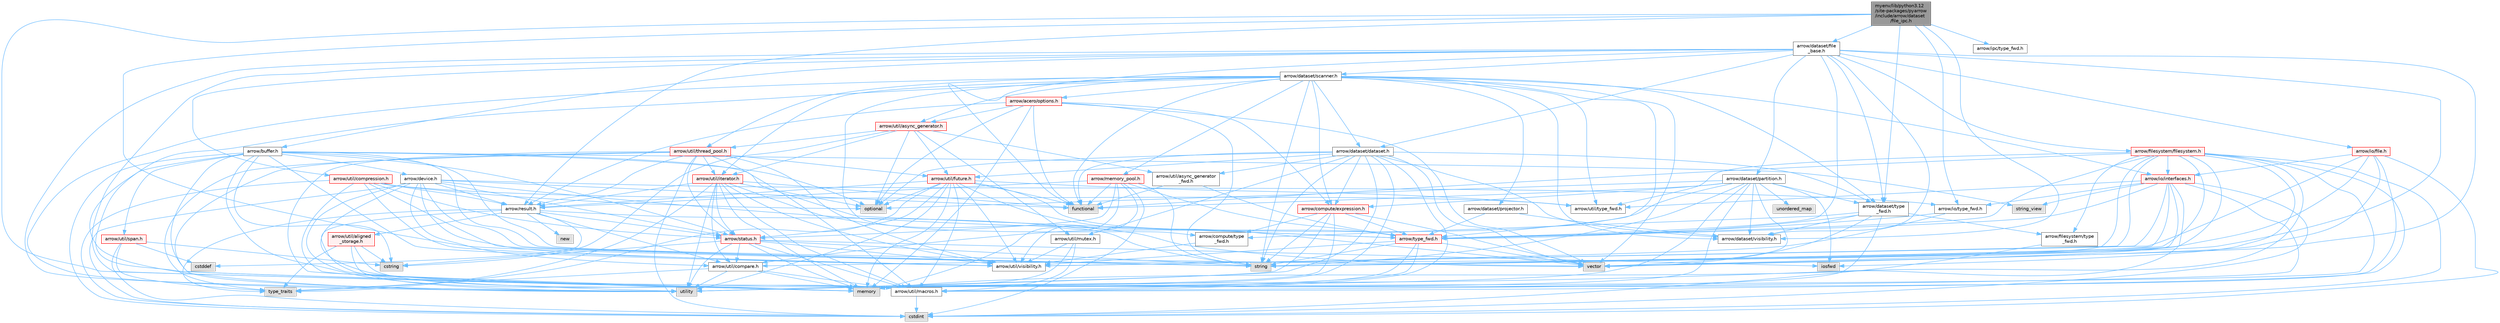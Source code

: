 digraph "myenv/lib/python3.12/site-packages/pyarrow/include/arrow/dataset/file_ipc.h"
{
 // LATEX_PDF_SIZE
  bgcolor="transparent";
  edge [fontname=Helvetica,fontsize=10,labelfontname=Helvetica,labelfontsize=10];
  node [fontname=Helvetica,fontsize=10,shape=box,height=0.2,width=0.4];
  Node1 [id="Node000001",label="myenv/lib/python3.12\l/site-packages/pyarrow\l/include/arrow/dataset\l/file_ipc.h",height=0.2,width=0.4,color="gray40", fillcolor="grey60", style="filled", fontcolor="black",tooltip=" "];
  Node1 -> Node2 [id="edge1_Node000001_Node000002",color="steelblue1",style="solid",tooltip=" "];
  Node2 [id="Node000002",label="memory",height=0.2,width=0.4,color="grey60", fillcolor="#E0E0E0", style="filled",tooltip=" "];
  Node1 -> Node3 [id="edge2_Node000001_Node000003",color="steelblue1",style="solid",tooltip=" "];
  Node3 [id="Node000003",label="string",height=0.2,width=0.4,color="grey60", fillcolor="#E0E0E0", style="filled",tooltip=" "];
  Node1 -> Node4 [id="edge3_Node000001_Node000004",color="steelblue1",style="solid",tooltip=" "];
  Node4 [id="Node000004",label="arrow/dataset/file\l_base.h",height=0.2,width=0.4,color="grey40", fillcolor="white", style="filled",URL="$file__base_8h.html",tooltip=" "];
  Node4 -> Node5 [id="edge4_Node000004_Node000005",color="steelblue1",style="solid",tooltip=" "];
  Node5 [id="Node000005",label="functional",height=0.2,width=0.4,color="grey60", fillcolor="#E0E0E0", style="filled",tooltip=" "];
  Node4 -> Node2 [id="edge5_Node000004_Node000002",color="steelblue1",style="solid",tooltip=" "];
  Node4 -> Node3 [id="edge6_Node000004_Node000003",color="steelblue1",style="solid",tooltip=" "];
  Node4 -> Node6 [id="edge7_Node000004_Node000006",color="steelblue1",style="solid",tooltip=" "];
  Node6 [id="Node000006",label="utility",height=0.2,width=0.4,color="grey60", fillcolor="#E0E0E0", style="filled",tooltip=" "];
  Node4 -> Node7 [id="edge8_Node000004_Node000007",color="steelblue1",style="solid",tooltip=" "];
  Node7 [id="Node000007",label="vector",height=0.2,width=0.4,color="grey60", fillcolor="#E0E0E0", style="filled",tooltip=" "];
  Node4 -> Node8 [id="edge9_Node000004_Node000008",color="steelblue1",style="solid",tooltip=" "];
  Node8 [id="Node000008",label="arrow/buffer.h",height=0.2,width=0.4,color="grey40", fillcolor="white", style="filled",URL="$buffer_8h.html",tooltip=" "];
  Node8 -> Node9 [id="edge10_Node000008_Node000009",color="steelblue1",style="solid",tooltip=" "];
  Node9 [id="Node000009",label="cstdint",height=0.2,width=0.4,color="grey60", fillcolor="#E0E0E0", style="filled",tooltip=" "];
  Node8 -> Node10 [id="edge11_Node000008_Node000010",color="steelblue1",style="solid",tooltip=" "];
  Node10 [id="Node000010",label="cstring",height=0.2,width=0.4,color="grey60", fillcolor="#E0E0E0", style="filled",tooltip=" "];
  Node8 -> Node2 [id="edge12_Node000008_Node000002",color="steelblue1",style="solid",tooltip=" "];
  Node8 -> Node11 [id="edge13_Node000008_Node000011",color="steelblue1",style="solid",tooltip=" "];
  Node11 [id="Node000011",label="optional",height=0.2,width=0.4,color="grey60", fillcolor="#E0E0E0", style="filled",tooltip=" "];
  Node8 -> Node3 [id="edge14_Node000008_Node000003",color="steelblue1",style="solid",tooltip=" "];
  Node8 -> Node12 [id="edge15_Node000008_Node000012",color="steelblue1",style="solid",tooltip=" "];
  Node12 [id="Node000012",label="string_view",height=0.2,width=0.4,color="grey60", fillcolor="#E0E0E0", style="filled",tooltip=" "];
  Node8 -> Node6 [id="edge16_Node000008_Node000006",color="steelblue1",style="solid",tooltip=" "];
  Node8 -> Node7 [id="edge17_Node000008_Node000007",color="steelblue1",style="solid",tooltip=" "];
  Node8 -> Node13 [id="edge18_Node000008_Node000013",color="steelblue1",style="solid",tooltip=" "];
  Node13 [id="Node000013",label="arrow/device.h",height=0.2,width=0.4,color="grey40", fillcolor="white", style="filled",URL="$device_8h.html",tooltip=" "];
  Node13 -> Node9 [id="edge19_Node000013_Node000009",color="steelblue1",style="solid",tooltip=" "];
  Node13 -> Node5 [id="edge20_Node000013_Node000005",color="steelblue1",style="solid",tooltip=" "];
  Node13 -> Node2 [id="edge21_Node000013_Node000002",color="steelblue1",style="solid",tooltip=" "];
  Node13 -> Node3 [id="edge22_Node000013_Node000003",color="steelblue1",style="solid",tooltip=" "];
  Node13 -> Node14 [id="edge23_Node000013_Node000014",color="steelblue1",style="solid",tooltip=" "];
  Node14 [id="Node000014",label="arrow/io/type_fwd.h",height=0.2,width=0.4,color="grey40", fillcolor="white", style="filled",URL="$arrow_2io_2type__fwd_8h.html",tooltip=" "];
  Node14 -> Node15 [id="edge24_Node000014_Node000015",color="steelblue1",style="solid",tooltip=" "];
  Node15 [id="Node000015",label="arrow/type_fwd.h",height=0.2,width=0.4,color="red", fillcolor="#FFF0F0", style="filled",URL="$arrow_2type__fwd_8h.html",tooltip=" "];
  Node15 -> Node2 [id="edge25_Node000015_Node000002",color="steelblue1",style="solid",tooltip=" "];
  Node15 -> Node3 [id="edge26_Node000015_Node000003",color="steelblue1",style="solid",tooltip=" "];
  Node15 -> Node7 [id="edge27_Node000015_Node000007",color="steelblue1",style="solid",tooltip=" "];
  Node15 -> Node17 [id="edge28_Node000015_Node000017",color="steelblue1",style="solid",tooltip=" "];
  Node17 [id="Node000017",label="arrow/util/macros.h",height=0.2,width=0.4,color="grey40", fillcolor="white", style="filled",URL="$macros_8h.html",tooltip=" "];
  Node17 -> Node9 [id="edge29_Node000017_Node000009",color="steelblue1",style="solid",tooltip=" "];
  Node15 -> Node18 [id="edge30_Node000015_Node000018",color="steelblue1",style="solid",tooltip=" "];
  Node18 [id="Node000018",label="arrow/util/visibility.h",height=0.2,width=0.4,color="grey40", fillcolor="white", style="filled",URL="$include_2arrow_2util_2visibility_8h.html",tooltip=" "];
  Node14 -> Node18 [id="edge31_Node000014_Node000018",color="steelblue1",style="solid",tooltip=" "];
  Node13 -> Node19 [id="edge32_Node000013_Node000019",color="steelblue1",style="solid",tooltip=" "];
  Node19 [id="Node000019",label="arrow/result.h",height=0.2,width=0.4,color="grey40", fillcolor="white", style="filled",URL="$result_8h.html",tooltip=" "];
  Node19 -> Node20 [id="edge33_Node000019_Node000020",color="steelblue1",style="solid",tooltip=" "];
  Node20 [id="Node000020",label="cstddef",height=0.2,width=0.4,color="grey60", fillcolor="#E0E0E0", style="filled",tooltip=" "];
  Node19 -> Node21 [id="edge34_Node000019_Node000021",color="steelblue1",style="solid",tooltip=" "];
  Node21 [id="Node000021",label="new",height=0.2,width=0.4,color="grey60", fillcolor="#E0E0E0", style="filled",tooltip=" "];
  Node19 -> Node3 [id="edge35_Node000019_Node000003",color="steelblue1",style="solid",tooltip=" "];
  Node19 -> Node22 [id="edge36_Node000019_Node000022",color="steelblue1",style="solid",tooltip=" "];
  Node22 [id="Node000022",label="type_traits",height=0.2,width=0.4,color="grey60", fillcolor="#E0E0E0", style="filled",tooltip=" "];
  Node19 -> Node6 [id="edge37_Node000019_Node000006",color="steelblue1",style="solid",tooltip=" "];
  Node19 -> Node23 [id="edge38_Node000019_Node000023",color="steelblue1",style="solid",tooltip=" "];
  Node23 [id="Node000023",label="arrow/status.h",height=0.2,width=0.4,color="red", fillcolor="#FFF0F0", style="filled",URL="$status_8h.html",tooltip=" "];
  Node23 -> Node10 [id="edge39_Node000023_Node000010",color="steelblue1",style="solid",tooltip=" "];
  Node23 -> Node24 [id="edge40_Node000023_Node000024",color="steelblue1",style="solid",tooltip=" "];
  Node24 [id="Node000024",label="iosfwd",height=0.2,width=0.4,color="grey60", fillcolor="#E0E0E0", style="filled",tooltip=" "];
  Node23 -> Node2 [id="edge41_Node000023_Node000002",color="steelblue1",style="solid",tooltip=" "];
  Node23 -> Node3 [id="edge42_Node000023_Node000003",color="steelblue1",style="solid",tooltip=" "];
  Node23 -> Node6 [id="edge43_Node000023_Node000006",color="steelblue1",style="solid",tooltip=" "];
  Node23 -> Node25 [id="edge44_Node000023_Node000025",color="steelblue1",style="solid",tooltip=" "];
  Node25 [id="Node000025",label="arrow/util/compare.h",height=0.2,width=0.4,color="grey40", fillcolor="white", style="filled",URL="$util_2compare_8h.html",tooltip=" "];
  Node25 -> Node2 [id="edge45_Node000025_Node000002",color="steelblue1",style="solid",tooltip=" "];
  Node25 -> Node22 [id="edge46_Node000025_Node000022",color="steelblue1",style="solid",tooltip=" "];
  Node25 -> Node6 [id="edge47_Node000025_Node000006",color="steelblue1",style="solid",tooltip=" "];
  Node25 -> Node17 [id="edge48_Node000025_Node000017",color="steelblue1",style="solid",tooltip=" "];
  Node23 -> Node17 [id="edge49_Node000023_Node000017",color="steelblue1",style="solid",tooltip=" "];
  Node23 -> Node18 [id="edge50_Node000023_Node000018",color="steelblue1",style="solid",tooltip=" "];
  Node19 -> Node28 [id="edge51_Node000019_Node000028",color="steelblue1",style="solid",tooltip=" "];
  Node28 [id="Node000028",label="arrow/util/aligned\l_storage.h",height=0.2,width=0.4,color="red", fillcolor="#FFF0F0", style="filled",URL="$aligned__storage_8h.html",tooltip=" "];
  Node28 -> Node10 [id="edge52_Node000028_Node000010",color="steelblue1",style="solid",tooltip=" "];
  Node28 -> Node22 [id="edge53_Node000028_Node000022",color="steelblue1",style="solid",tooltip=" "];
  Node28 -> Node6 [id="edge54_Node000028_Node000006",color="steelblue1",style="solid",tooltip=" "];
  Node28 -> Node17 [id="edge55_Node000028_Node000017",color="steelblue1",style="solid",tooltip=" "];
  Node19 -> Node25 [id="edge56_Node000019_Node000025",color="steelblue1",style="solid",tooltip=" "];
  Node13 -> Node23 [id="edge57_Node000013_Node000023",color="steelblue1",style="solid",tooltip=" "];
  Node13 -> Node15 [id="edge58_Node000013_Node000015",color="steelblue1",style="solid",tooltip=" "];
  Node13 -> Node25 [id="edge59_Node000013_Node000025",color="steelblue1",style="solid",tooltip=" "];
  Node13 -> Node17 [id="edge60_Node000013_Node000017",color="steelblue1",style="solid",tooltip=" "];
  Node13 -> Node18 [id="edge61_Node000013_Node000018",color="steelblue1",style="solid",tooltip=" "];
  Node8 -> Node23 [id="edge62_Node000008_Node000023",color="steelblue1",style="solid",tooltip=" "];
  Node8 -> Node15 [id="edge63_Node000008_Node000015",color="steelblue1",style="solid",tooltip=" "];
  Node8 -> Node17 [id="edge64_Node000008_Node000017",color="steelblue1",style="solid",tooltip=" "];
  Node8 -> Node30 [id="edge65_Node000008_Node000030",color="steelblue1",style="solid",tooltip=" "];
  Node30 [id="Node000030",label="arrow/util/span.h",height=0.2,width=0.4,color="red", fillcolor="#FFF0F0", style="filled",URL="$span_8h.html",tooltip=" "];
  Node30 -> Node20 [id="edge66_Node000030_Node000020",color="steelblue1",style="solid",tooltip=" "];
  Node30 -> Node9 [id="edge67_Node000030_Node000009",color="steelblue1",style="solid",tooltip=" "];
  Node30 -> Node10 [id="edge68_Node000030_Node000010",color="steelblue1",style="solid",tooltip=" "];
  Node30 -> Node22 [id="edge69_Node000030_Node000022",color="steelblue1",style="solid",tooltip=" "];
  Node8 -> Node18 [id="edge70_Node000008_Node000018",color="steelblue1",style="solid",tooltip=" "];
  Node4 -> Node32 [id="edge71_Node000004_Node000032",color="steelblue1",style="solid",tooltip=" "];
  Node32 [id="Node000032",label="arrow/dataset/dataset.h",height=0.2,width=0.4,color="grey40", fillcolor="white", style="filled",URL="$dataset_8h.html",tooltip=" "];
  Node32 -> Node5 [id="edge72_Node000032_Node000005",color="steelblue1",style="solid",tooltip=" "];
  Node32 -> Node2 [id="edge73_Node000032_Node000002",color="steelblue1",style="solid",tooltip=" "];
  Node32 -> Node11 [id="edge74_Node000032_Node000011",color="steelblue1",style="solid",tooltip=" "];
  Node32 -> Node3 [id="edge75_Node000032_Node000003",color="steelblue1",style="solid",tooltip=" "];
  Node32 -> Node6 [id="edge76_Node000032_Node000006",color="steelblue1",style="solid",tooltip=" "];
  Node32 -> Node7 [id="edge77_Node000032_Node000007",color="steelblue1",style="solid",tooltip=" "];
  Node32 -> Node33 [id="edge78_Node000032_Node000033",color="steelblue1",style="solid",tooltip=" "];
  Node33 [id="Node000033",label="arrow/compute/expression.h",height=0.2,width=0.4,color="red", fillcolor="#FFF0F0", style="filled",URL="$expression_8h.html",tooltip=" "];
  Node33 -> Node2 [id="edge79_Node000033_Node000002",color="steelblue1",style="solid",tooltip=" "];
  Node33 -> Node3 [id="edge80_Node000033_Node000003",color="steelblue1",style="solid",tooltip=" "];
  Node33 -> Node6 [id="edge81_Node000033_Node000006",color="steelblue1",style="solid",tooltip=" "];
  Node33 -> Node7 [id="edge82_Node000033_Node000007",color="steelblue1",style="solid",tooltip=" "];
  Node33 -> Node35 [id="edge83_Node000033_Node000035",color="steelblue1",style="solid",tooltip=" "];
  Node35 [id="Node000035",label="arrow/compute/type\l_fwd.h",height=0.2,width=0.4,color="grey40", fillcolor="white", style="filled",URL="$arrow_2compute_2type__fwd_8h.html",tooltip=" "];
  Node35 -> Node18 [id="edge84_Node000035_Node000018",color="steelblue1",style="solid",tooltip=" "];
  Node33 -> Node15 [id="edge85_Node000033_Node000015",color="steelblue1",style="solid",tooltip=" "];
  Node32 -> Node65 [id="edge86_Node000032_Node000065",color="steelblue1",style="solid",tooltip=" "];
  Node65 [id="Node000065",label="arrow/dataset/type\l_fwd.h",height=0.2,width=0.4,color="grey40", fillcolor="white", style="filled",URL="$arrow_2dataset_2type__fwd_8h.html",tooltip=" "];
  Node65 -> Node2 [id="edge87_Node000065_Node000002",color="steelblue1",style="solid",tooltip=" "];
  Node65 -> Node7 [id="edge88_Node000065_Node000007",color="steelblue1",style="solid",tooltip=" "];
  Node65 -> Node35 [id="edge89_Node000065_Node000035",color="steelblue1",style="solid",tooltip=" "];
  Node65 -> Node66 [id="edge90_Node000065_Node000066",color="steelblue1",style="solid",tooltip=" "];
  Node66 [id="Node000066",label="arrow/dataset/visibility.h",height=0.2,width=0.4,color="grey40", fillcolor="white", style="filled",URL="$include_2arrow_2dataset_2visibility_8h.html",tooltip=" "];
  Node65 -> Node67 [id="edge91_Node000065_Node000067",color="steelblue1",style="solid",tooltip=" "];
  Node67 [id="Node000067",label="arrow/filesystem/type\l_fwd.h",height=0.2,width=0.4,color="grey40", fillcolor="white", style="filled",URL="$arrow_2filesystem_2type__fwd_8h.html",tooltip=" "];
  Node67 -> Node9 [id="edge92_Node000067_Node000009",color="steelblue1",style="solid",tooltip=" "];
  Node65 -> Node15 [id="edge93_Node000065_Node000015",color="steelblue1",style="solid",tooltip=" "];
  Node32 -> Node66 [id="edge94_Node000032_Node000066",color="steelblue1",style="solid",tooltip=" "];
  Node32 -> Node68 [id="edge95_Node000032_Node000068",color="steelblue1",style="solid",tooltip=" "];
  Node68 [id="Node000068",label="arrow/util/async_generator\l_fwd.h",height=0.2,width=0.4,color="grey40", fillcolor="white", style="filled",URL="$async__generator__fwd_8h.html",tooltip=" "];
  Node68 -> Node5 [id="edge96_Node000068_Node000005",color="steelblue1",style="solid",tooltip=" "];
  Node68 -> Node15 [id="edge97_Node000068_Node000015",color="steelblue1",style="solid",tooltip=" "];
  Node32 -> Node69 [id="edge98_Node000032_Node000069",color="steelblue1",style="solid",tooltip=" "];
  Node69 [id="Node000069",label="arrow/util/future.h",height=0.2,width=0.4,color="red", fillcolor="#FFF0F0", style="filled",URL="$future_8h.html",tooltip=" "];
  Node69 -> Node5 [id="edge99_Node000069_Node000005",color="steelblue1",style="solid",tooltip=" "];
  Node69 -> Node2 [id="edge100_Node000069_Node000002",color="steelblue1",style="solid",tooltip=" "];
  Node69 -> Node11 [id="edge101_Node000069_Node000011",color="steelblue1",style="solid",tooltip=" "];
  Node69 -> Node22 [id="edge102_Node000069_Node000022",color="steelblue1",style="solid",tooltip=" "];
  Node69 -> Node6 [id="edge103_Node000069_Node000006",color="steelblue1",style="solid",tooltip=" "];
  Node69 -> Node7 [id="edge104_Node000069_Node000007",color="steelblue1",style="solid",tooltip=" "];
  Node69 -> Node19 [id="edge105_Node000069_Node000019",color="steelblue1",style="solid",tooltip=" "];
  Node69 -> Node23 [id="edge106_Node000069_Node000023",color="steelblue1",style="solid",tooltip=" "];
  Node69 -> Node15 [id="edge107_Node000069_Node000015",color="steelblue1",style="solid",tooltip=" "];
  Node69 -> Node17 [id="edge108_Node000069_Node000017",color="steelblue1",style="solid",tooltip=" "];
  Node69 -> Node75 [id="edge109_Node000069_Node000075",color="steelblue1",style="solid",tooltip=" "];
  Node75 [id="Node000075",label="arrow/util/type_fwd.h",height=0.2,width=0.4,color="grey40", fillcolor="white", style="filled",URL="$arrow_2util_2type__fwd_8h.html",tooltip=" "];
  Node69 -> Node18 [id="edge110_Node000069_Node000018",color="steelblue1",style="solid",tooltip=" "];
  Node32 -> Node17 [id="edge111_Node000032_Node000017",color="steelblue1",style="solid",tooltip=" "];
  Node32 -> Node76 [id="edge112_Node000032_Node000076",color="steelblue1",style="solid",tooltip=" "];
  Node76 [id="Node000076",label="arrow/util/mutex.h",height=0.2,width=0.4,color="grey40", fillcolor="white", style="filled",URL="$mutex_8h.html",tooltip=" "];
  Node76 -> Node2 [id="edge113_Node000076_Node000002",color="steelblue1",style="solid",tooltip=" "];
  Node76 -> Node17 [id="edge114_Node000076_Node000017",color="steelblue1",style="solid",tooltip=" "];
  Node76 -> Node18 [id="edge115_Node000076_Node000018",color="steelblue1",style="solid",tooltip=" "];
  Node4 -> Node77 [id="edge116_Node000004_Node000077",color="steelblue1",style="solid",tooltip=" "];
  Node77 [id="Node000077",label="arrow/dataset/partition.h",height=0.2,width=0.4,color="grey40", fillcolor="white", style="filled",URL="$partition_8h.html",tooltip=" "];
  Node77 -> Node5 [id="edge117_Node000077_Node000005",color="steelblue1",style="solid",tooltip=" "];
  Node77 -> Node24 [id="edge118_Node000077_Node000024",color="steelblue1",style="solid",tooltip=" "];
  Node77 -> Node2 [id="edge119_Node000077_Node000002",color="steelblue1",style="solid",tooltip=" "];
  Node77 -> Node11 [id="edge120_Node000077_Node000011",color="steelblue1",style="solid",tooltip=" "];
  Node77 -> Node3 [id="edge121_Node000077_Node000003",color="steelblue1",style="solid",tooltip=" "];
  Node77 -> Node78 [id="edge122_Node000077_Node000078",color="steelblue1",style="solid",tooltip=" "];
  Node78 [id="Node000078",label="unordered_map",height=0.2,width=0.4,color="grey60", fillcolor="#E0E0E0", style="filled",tooltip=" "];
  Node77 -> Node6 [id="edge123_Node000077_Node000006",color="steelblue1",style="solid",tooltip=" "];
  Node77 -> Node7 [id="edge124_Node000077_Node000007",color="steelblue1",style="solid",tooltip=" "];
  Node77 -> Node33 [id="edge125_Node000077_Node000033",color="steelblue1",style="solid",tooltip=" "];
  Node77 -> Node65 [id="edge126_Node000077_Node000065",color="steelblue1",style="solid",tooltip=" "];
  Node77 -> Node66 [id="edge127_Node000077_Node000066",color="steelblue1",style="solid",tooltip=" "];
  Node77 -> Node25 [id="edge128_Node000077_Node000025",color="steelblue1",style="solid",tooltip=" "];
  Node4 -> Node79 [id="edge129_Node000004_Node000079",color="steelblue1",style="solid",tooltip=" "];
  Node79 [id="Node000079",label="arrow/dataset/scanner.h",height=0.2,width=0.4,color="grey40", fillcolor="white", style="filled",URL="$scanner_8h.html",tooltip=" "];
  Node79 -> Node5 [id="edge130_Node000079_Node000005",color="steelblue1",style="solid",tooltip=" "];
  Node79 -> Node2 [id="edge131_Node000079_Node000002",color="steelblue1",style="solid",tooltip=" "];
  Node79 -> Node3 [id="edge132_Node000079_Node000003",color="steelblue1",style="solid",tooltip=" "];
  Node79 -> Node6 [id="edge133_Node000079_Node000006",color="steelblue1",style="solid",tooltip=" "];
  Node79 -> Node7 [id="edge134_Node000079_Node000007",color="steelblue1",style="solid",tooltip=" "];
  Node79 -> Node80 [id="edge135_Node000079_Node000080",color="steelblue1",style="solid",tooltip=" "];
  Node80 [id="Node000080",label="arrow/acero/options.h",height=0.2,width=0.4,color="red", fillcolor="#FFF0F0", style="filled",URL="$acero_2options_8h.html",tooltip=" "];
  Node80 -> Node5 [id="edge136_Node000080_Node000005",color="steelblue1",style="solid",tooltip=" "];
  Node80 -> Node2 [id="edge137_Node000080_Node000002",color="steelblue1",style="solid",tooltip=" "];
  Node80 -> Node11 [id="edge138_Node000080_Node000011",color="steelblue1",style="solid",tooltip=" "];
  Node80 -> Node3 [id="edge139_Node000080_Node000003",color="steelblue1",style="solid",tooltip=" "];
  Node80 -> Node7 [id="edge140_Node000080_Node000007",color="steelblue1",style="solid",tooltip=" "];
  Node80 -> Node33 [id="edge141_Node000080_Node000033",color="steelblue1",style="solid",tooltip=" "];
  Node80 -> Node19 [id="edge142_Node000080_Node000019",color="steelblue1",style="solid",tooltip=" "];
  Node80 -> Node90 [id="edge143_Node000080_Node000090",color="steelblue1",style="solid",tooltip=" "];
  Node90 [id="Node000090",label="arrow/util/async_generator.h",height=0.2,width=0.4,color="red", fillcolor="#FFF0F0", style="filled",URL="$async__generator_8h.html",tooltip=" "];
  Node90 -> Node10 [id="edge144_Node000090_Node000010",color="steelblue1",style="solid",tooltip=" "];
  Node90 -> Node11 [id="edge145_Node000090_Node000011",color="steelblue1",style="solid",tooltip=" "];
  Node90 -> Node68 [id="edge146_Node000090_Node000068",color="steelblue1",style="solid",tooltip=" "];
  Node90 -> Node69 [id="edge147_Node000090_Node000069",color="steelblue1",style="solid",tooltip=" "];
  Node90 -> Node89 [id="edge148_Node000090_Node000089",color="steelblue1",style="solid",tooltip=" "];
  Node89 [id="Node000089",label="arrow/util/iterator.h",height=0.2,width=0.4,color="red", fillcolor="#FFF0F0", style="filled",URL="$iterator_8h.html",tooltip=" "];
  Node89 -> Node5 [id="edge149_Node000089_Node000005",color="steelblue1",style="solid",tooltip=" "];
  Node89 -> Node2 [id="edge150_Node000089_Node000002",color="steelblue1",style="solid",tooltip=" "];
  Node89 -> Node11 [id="edge151_Node000089_Node000011",color="steelblue1",style="solid",tooltip=" "];
  Node89 -> Node22 [id="edge152_Node000089_Node000022",color="steelblue1",style="solid",tooltip=" "];
  Node89 -> Node6 [id="edge153_Node000089_Node000006",color="steelblue1",style="solid",tooltip=" "];
  Node89 -> Node7 [id="edge154_Node000089_Node000007",color="steelblue1",style="solid",tooltip=" "];
  Node89 -> Node19 [id="edge155_Node000089_Node000019",color="steelblue1",style="solid",tooltip=" "];
  Node89 -> Node23 [id="edge156_Node000089_Node000023",color="steelblue1",style="solid",tooltip=" "];
  Node89 -> Node25 [id="edge157_Node000089_Node000025",color="steelblue1",style="solid",tooltip=" "];
  Node89 -> Node17 [id="edge158_Node000089_Node000017",color="steelblue1",style="solid",tooltip=" "];
  Node89 -> Node18 [id="edge159_Node000089_Node000018",color="steelblue1",style="solid",tooltip=" "];
  Node90 -> Node76 [id="edge160_Node000090_Node000076",color="steelblue1",style="solid",tooltip=" "];
  Node90 -> Node96 [id="edge161_Node000090_Node000096",color="steelblue1",style="solid",tooltip=" "];
  Node96 [id="Node000096",label="arrow/util/thread_pool.h",height=0.2,width=0.4,color="red", fillcolor="#FFF0F0", style="filled",URL="$thread__pool_8h.html",tooltip=" "];
  Node96 -> Node9 [id="edge162_Node000096_Node000009",color="steelblue1",style="solid",tooltip=" "];
  Node96 -> Node2 [id="edge163_Node000096_Node000002",color="steelblue1",style="solid",tooltip=" "];
  Node96 -> Node22 [id="edge164_Node000096_Node000022",color="steelblue1",style="solid",tooltip=" "];
  Node96 -> Node6 [id="edge165_Node000096_Node000006",color="steelblue1",style="solid",tooltip=" "];
  Node96 -> Node19 [id="edge166_Node000096_Node000019",color="steelblue1",style="solid",tooltip=" "];
  Node96 -> Node23 [id="edge167_Node000096_Node000023",color="steelblue1",style="solid",tooltip=" "];
  Node96 -> Node69 [id="edge168_Node000096_Node000069",color="steelblue1",style="solid",tooltip=" "];
  Node96 -> Node89 [id="edge169_Node000096_Node000089",color="steelblue1",style="solid",tooltip=" "];
  Node96 -> Node17 [id="edge170_Node000096_Node000017",color="steelblue1",style="solid",tooltip=" "];
  Node96 -> Node18 [id="edge171_Node000096_Node000018",color="steelblue1",style="solid",tooltip=" "];
  Node79 -> Node33 [id="edge172_Node000079_Node000033",color="steelblue1",style="solid",tooltip=" "];
  Node79 -> Node35 [id="edge173_Node000079_Node000035",color="steelblue1",style="solid",tooltip=" "];
  Node79 -> Node32 [id="edge174_Node000079_Node000032",color="steelblue1",style="solid",tooltip=" "];
  Node79 -> Node105 [id="edge175_Node000079_Node000105",color="steelblue1",style="solid",tooltip=" "];
  Node105 [id="Node000105",label="arrow/dataset/projector.h",height=0.2,width=0.4,color="grey40", fillcolor="white", style="filled",URL="$projector_8h.html",tooltip=" "];
  Node105 -> Node66 [id="edge176_Node000105_Node000066",color="steelblue1",style="solid",tooltip=" "];
  Node105 -> Node15 [id="edge177_Node000105_Node000015",color="steelblue1",style="solid",tooltip=" "];
  Node79 -> Node65 [id="edge178_Node000079_Node000065",color="steelblue1",style="solid",tooltip=" "];
  Node79 -> Node66 [id="edge179_Node000079_Node000066",color="steelblue1",style="solid",tooltip=" "];
  Node79 -> Node106 [id="edge180_Node000079_Node000106",color="steelblue1",style="solid",tooltip=" "];
  Node106 [id="Node000106",label="arrow/io/interfaces.h",height=0.2,width=0.4,color="red", fillcolor="#FFF0F0", style="filled",URL="$interfaces_8h.html",tooltip=" "];
  Node106 -> Node9 [id="edge181_Node000106_Node000009",color="steelblue1",style="solid",tooltip=" "];
  Node106 -> Node2 [id="edge182_Node000106_Node000002",color="steelblue1",style="solid",tooltip=" "];
  Node106 -> Node3 [id="edge183_Node000106_Node000003",color="steelblue1",style="solid",tooltip=" "];
  Node106 -> Node12 [id="edge184_Node000106_Node000012",color="steelblue1",style="solid",tooltip=" "];
  Node106 -> Node7 [id="edge185_Node000106_Node000007",color="steelblue1",style="solid",tooltip=" "];
  Node106 -> Node14 [id="edge186_Node000106_Node000014",color="steelblue1",style="solid",tooltip=" "];
  Node106 -> Node15 [id="edge187_Node000106_Node000015",color="steelblue1",style="solid",tooltip=" "];
  Node106 -> Node17 [id="edge188_Node000106_Node000017",color="steelblue1",style="solid",tooltip=" "];
  Node106 -> Node75 [id="edge189_Node000106_Node000075",color="steelblue1",style="solid",tooltip=" "];
  Node106 -> Node18 [id="edge190_Node000106_Node000018",color="steelblue1",style="solid",tooltip=" "];
  Node79 -> Node107 [id="edge191_Node000079_Node000107",color="steelblue1",style="solid",tooltip=" "];
  Node107 [id="Node000107",label="arrow/memory_pool.h",height=0.2,width=0.4,color="red", fillcolor="#FFF0F0", style="filled",URL="$memory__pool_8h.html",tooltip=" "];
  Node107 -> Node9 [id="edge192_Node000107_Node000009",color="steelblue1",style="solid",tooltip=" "];
  Node107 -> Node5 [id="edge193_Node000107_Node000005",color="steelblue1",style="solid",tooltip=" "];
  Node107 -> Node2 [id="edge194_Node000107_Node000002",color="steelblue1",style="solid",tooltip=" "];
  Node107 -> Node3 [id="edge195_Node000107_Node000003",color="steelblue1",style="solid",tooltip=" "];
  Node107 -> Node19 [id="edge196_Node000107_Node000019",color="steelblue1",style="solid",tooltip=" "];
  Node107 -> Node23 [id="edge197_Node000107_Node000023",color="steelblue1",style="solid",tooltip=" "];
  Node107 -> Node15 [id="edge198_Node000107_Node000015",color="steelblue1",style="solid",tooltip=" "];
  Node107 -> Node18 [id="edge199_Node000107_Node000018",color="steelblue1",style="solid",tooltip=" "];
  Node79 -> Node15 [id="edge200_Node000079_Node000015",color="steelblue1",style="solid",tooltip=" "];
  Node79 -> Node90 [id="edge201_Node000079_Node000090",color="steelblue1",style="solid",tooltip=" "];
  Node79 -> Node89 [id="edge202_Node000079_Node000089",color="steelblue1",style="solid",tooltip=" "];
  Node79 -> Node96 [id="edge203_Node000079_Node000096",color="steelblue1",style="solid",tooltip=" "];
  Node79 -> Node75 [id="edge204_Node000079_Node000075",color="steelblue1",style="solid",tooltip=" "];
  Node4 -> Node65 [id="edge205_Node000004_Node000065",color="steelblue1",style="solid",tooltip=" "];
  Node4 -> Node66 [id="edge206_Node000004_Node000066",color="steelblue1",style="solid",tooltip=" "];
  Node4 -> Node108 [id="edge207_Node000004_Node000108",color="steelblue1",style="solid",tooltip=" "];
  Node108 [id="Node000108",label="arrow/filesystem/filesystem.h",height=0.2,width=0.4,color="red", fillcolor="#FFF0F0", style="filled",URL="$include_2arrow_2filesystem_2filesystem_8h.html",tooltip=" "];
  Node108 -> Node9 [id="edge208_Node000108_Node000009",color="steelblue1",style="solid",tooltip=" "];
  Node108 -> Node5 [id="edge209_Node000108_Node000005",color="steelblue1",style="solid",tooltip=" "];
  Node108 -> Node24 [id="edge210_Node000108_Node000024",color="steelblue1",style="solid",tooltip=" "];
  Node108 -> Node2 [id="edge211_Node000108_Node000002",color="steelblue1",style="solid",tooltip=" "];
  Node108 -> Node3 [id="edge212_Node000108_Node000003",color="steelblue1",style="solid",tooltip=" "];
  Node108 -> Node6 [id="edge213_Node000108_Node000006",color="steelblue1",style="solid",tooltip=" "];
  Node108 -> Node7 [id="edge214_Node000108_Node000007",color="steelblue1",style="solid",tooltip=" "];
  Node108 -> Node67 [id="edge215_Node000108_Node000067",color="steelblue1",style="solid",tooltip=" "];
  Node108 -> Node106 [id="edge216_Node000108_Node000106",color="steelblue1",style="solid",tooltip=" "];
  Node108 -> Node15 [id="edge217_Node000108_Node000015",color="steelblue1",style="solid",tooltip=" "];
  Node108 -> Node25 [id="edge218_Node000108_Node000025",color="steelblue1",style="solid",tooltip=" "];
  Node108 -> Node17 [id="edge219_Node000108_Node000017",color="steelblue1",style="solid",tooltip=" "];
  Node108 -> Node75 [id="edge220_Node000108_Node000075",color="steelblue1",style="solid",tooltip=" "];
  Node108 -> Node18 [id="edge221_Node000108_Node000018",color="steelblue1",style="solid",tooltip=" "];
  Node4 -> Node110 [id="edge222_Node000004_Node000110",color="steelblue1",style="solid",tooltip=" "];
  Node110 [id="Node000110",label="arrow/io/file.h",height=0.2,width=0.4,color="red", fillcolor="#FFF0F0", style="filled",URL="$file_8h.html",tooltip=" "];
  Node110 -> Node9 [id="edge223_Node000110_Node000009",color="steelblue1",style="solid",tooltip=" "];
  Node110 -> Node2 [id="edge224_Node000110_Node000002",color="steelblue1",style="solid",tooltip=" "];
  Node110 -> Node3 [id="edge225_Node000110_Node000003",color="steelblue1",style="solid",tooltip=" "];
  Node110 -> Node7 [id="edge226_Node000110_Node000007",color="steelblue1",style="solid",tooltip=" "];
  Node110 -> Node106 [id="edge227_Node000110_Node000106",color="steelblue1",style="solid",tooltip=" "];
  Node110 -> Node18 [id="edge228_Node000110_Node000018",color="steelblue1",style="solid",tooltip=" "];
  Node4 -> Node15 [id="edge229_Node000004_Node000015",color="steelblue1",style="solid",tooltip=" "];
  Node4 -> Node112 [id="edge230_Node000004_Node000112",color="steelblue1",style="solid",tooltip=" "];
  Node112 [id="Node000112",label="arrow/util/compression.h",height=0.2,width=0.4,color="red", fillcolor="#FFF0F0", style="filled",URL="$compression_8h.html",tooltip=" "];
  Node112 -> Node9 [id="edge231_Node000112_Node000009",color="steelblue1",style="solid",tooltip=" "];
  Node112 -> Node2 [id="edge232_Node000112_Node000002",color="steelblue1",style="solid",tooltip=" "];
  Node112 -> Node11 [id="edge233_Node000112_Node000011",color="steelblue1",style="solid",tooltip=" "];
  Node112 -> Node3 [id="edge234_Node000112_Node000003",color="steelblue1",style="solid",tooltip=" "];
  Node112 -> Node19 [id="edge235_Node000112_Node000019",color="steelblue1",style="solid",tooltip=" "];
  Node112 -> Node23 [id="edge236_Node000112_Node000023",color="steelblue1",style="solid",tooltip=" "];
  Node112 -> Node75 [id="edge237_Node000112_Node000075",color="steelblue1",style="solid",tooltip=" "];
  Node112 -> Node18 [id="edge238_Node000112_Node000018",color="steelblue1",style="solid",tooltip=" "];
  Node1 -> Node65 [id="edge239_Node000001_Node000065",color="steelblue1",style="solid",tooltip=" "];
  Node1 -> Node66 [id="edge240_Node000001_Node000066",color="steelblue1",style="solid",tooltip=" "];
  Node1 -> Node14 [id="edge241_Node000001_Node000014",color="steelblue1",style="solid",tooltip=" "];
  Node1 -> Node113 [id="edge242_Node000001_Node000113",color="steelblue1",style="solid",tooltip=" "];
  Node113 [id="Node000113",label="arrow/ipc/type_fwd.h",height=0.2,width=0.4,color="grey40", fillcolor="white", style="filled",URL="$arrow_2ipc_2type__fwd_8h.html",tooltip=" "];
  Node1 -> Node19 [id="edge243_Node000001_Node000019",color="steelblue1",style="solid",tooltip=" "];
}
